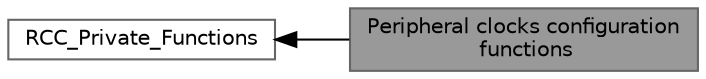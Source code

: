 digraph "Peripheral clocks configuration functions"
{
 // LATEX_PDF_SIZE
  bgcolor="transparent";
  edge [fontname=Helvetica,fontsize=10,labelfontname=Helvetica,labelfontsize=10];
  node [fontname=Helvetica,fontsize=10,shape=box,height=0.2,width=0.4];
  rankdir=LR;
  Node1 [id="Node000001",label="Peripheral clocks configuration\l functions",height=0.2,width=0.4,color="gray40", fillcolor="grey60", style="filled", fontcolor="black",tooltip="Peripheral clocks configuration functions."];
  Node2 [id="Node000002",label="RCC_Private_Functions",height=0.2,width=0.4,color="grey40", fillcolor="white", style="filled",URL="$group___r_c_c___private___functions.html",tooltip=" "];
  Node2->Node1 [shape=plaintext, dir="back", style="solid"];
}

